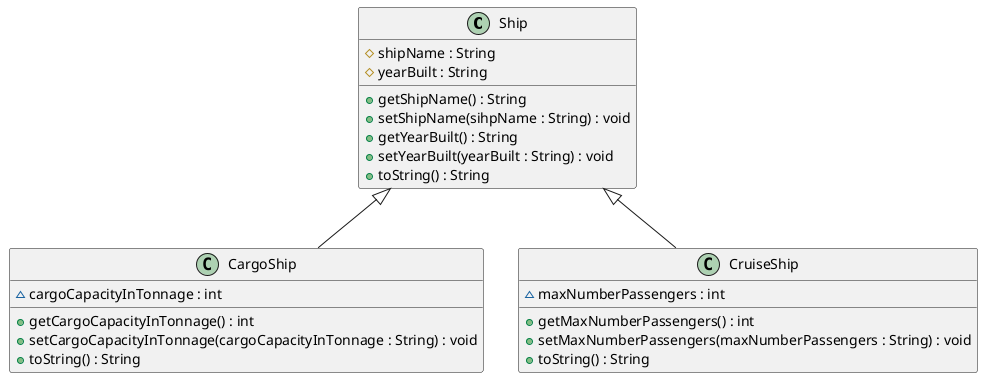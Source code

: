 @startuml
'https://plantuml.com/class-diagram

class Ship{
    # shipName : String
    # yearBuilt : String

    + getShipName() : String
    + setShipName(sihpName : String) : void
    + getYearBuilt() : String
    + setYearBuilt(yearBuilt : String) : void
    + toString() : String

}
class CargoShip{
    ~ cargoCapacityInTonnage : int

    + getCargoCapacityInTonnage() : int
    + setCargoCapacityInTonnage(cargoCapacityInTonnage : String) : void
    + toString() : String
}
class CruiseShip{
    ~ maxNumberPassengers : int

    + getMaxNumberPassengers() : int
    + setMaxNumberPassengers(maxNumberPassengers : String) : void
    + toString() : String
}

Ship <|-- CargoShip
Ship <|-- CruiseShip
@enduml